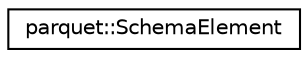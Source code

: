 digraph "Graphical Class Hierarchy"
{
  edge [fontname="Helvetica",fontsize="10",labelfontname="Helvetica",labelfontsize="10"];
  node [fontname="Helvetica",fontsize="10",shape=record];
  rankdir="LR";
  Node0 [label="parquet::SchemaElement",height=0.2,width=0.4,color="black", fillcolor="white", style="filled",URL="$structparquet_1_1SchemaElement.html",tooltip="Struct for describing an element/field in the Parquet format schema. "];
}
